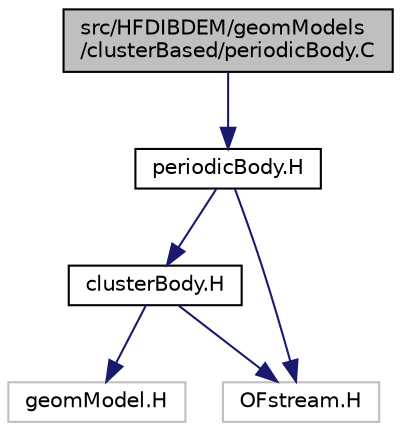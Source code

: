 digraph "src/HFDIBDEM/geomModels/clusterBased/periodicBody.C"
{
 // LATEX_PDF_SIZE
  edge [fontname="Helvetica",fontsize="10",labelfontname="Helvetica",labelfontsize="10"];
  node [fontname="Helvetica",fontsize="10",shape=record];
  Node1 [label="src/HFDIBDEM/geomModels\l/clusterBased/periodicBody.C",height=0.2,width=0.4,color="black", fillcolor="grey75", style="filled", fontcolor="black",tooltip=" "];
  Node1 -> Node2 [color="midnightblue",fontsize="10",style="solid"];
  Node2 [label="periodicBody.H",height=0.2,width=0.4,color="black", fillcolor="white", style="filled",URL="$geomModels_2clusterBased_2periodicBody_8H.html",tooltip=" "];
  Node2 -> Node3 [color="midnightblue",fontsize="10",style="solid"];
  Node3 [label="clusterBody.H",height=0.2,width=0.4,color="black", fillcolor="white", style="filled",URL="$geomModels_2clusterBased_2clusterBody_8H.html",tooltip=" "];
  Node3 -> Node4 [color="midnightblue",fontsize="10",style="solid"];
  Node4 [label="geomModel.H",height=0.2,width=0.4,color="grey75", fillcolor="white", style="filled",tooltip=" "];
  Node3 -> Node5 [color="midnightblue",fontsize="10",style="solid"];
  Node5 [label="OFstream.H",height=0.2,width=0.4,color="grey75", fillcolor="white", style="filled",tooltip=" "];
  Node2 -> Node5 [color="midnightblue",fontsize="10",style="solid"];
}
